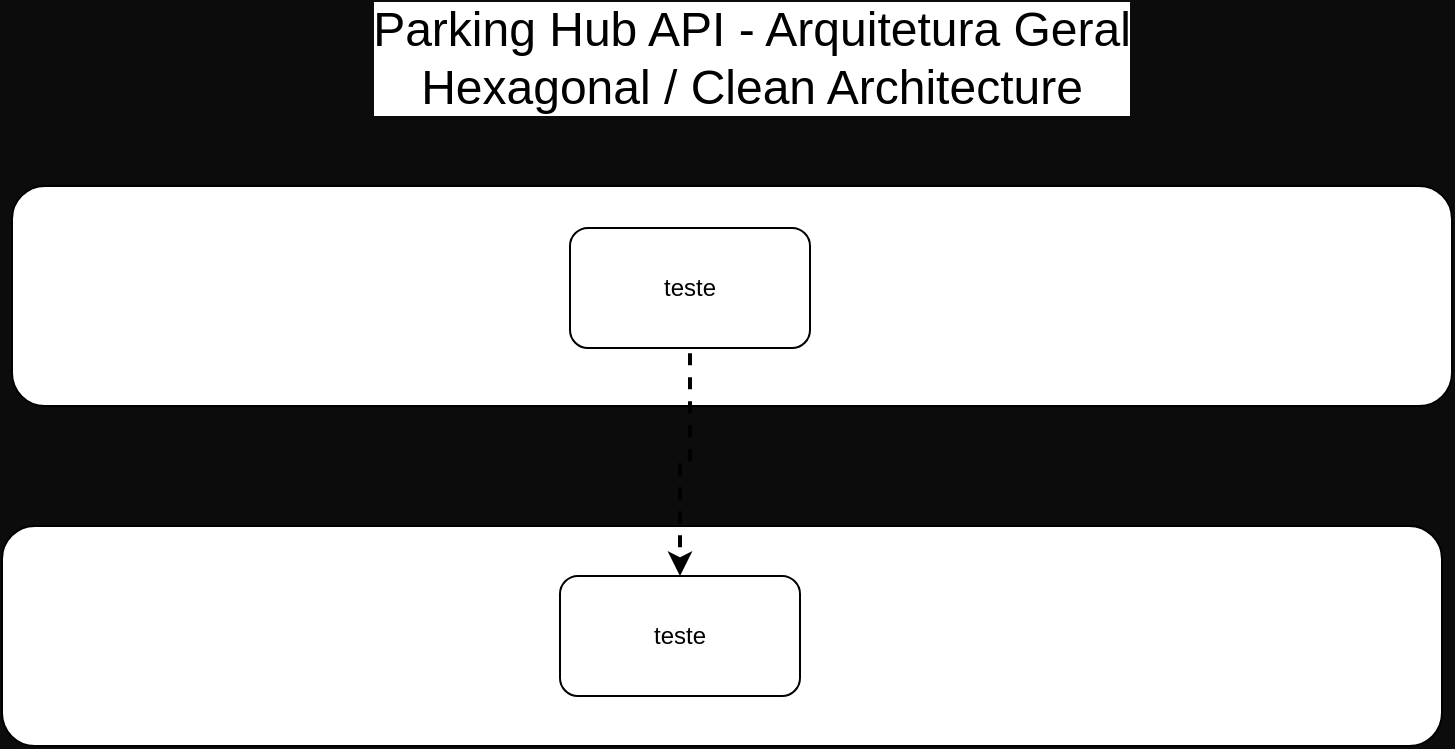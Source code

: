 <mxfile version="28.0.7">
  <diagram name="Página-1" id="waUbrjTIYsetLemBl0IZ">
    <mxGraphModel dx="1033" dy="888" grid="0" gridSize="10" guides="1" tooltips="1" connect="1" arrows="1" fold="1" page="1" pageScale="1" pageWidth="827" pageHeight="1169" background="light-dark(#0d0c0c, #121212)" math="0" shadow="0">
      <root>
        <mxCell id="0" />
        <mxCell id="1" parent="0" />
        <mxCell id="kGvfVSLyYarrMI20Bhmv-4" value="&lt;font style=&quot;font-size: 24px;&quot;&gt;Parking Hub API - Arquitetura Geral&lt;br&gt;Hexagonal / Clean Architecture&lt;/font&gt;" style="text;html=1;align=center;verticalAlign=middle;whiteSpace=wrap;rounded=0;labelBackgroundColor=default;" vertex="1" parent="1">
          <mxGeometry x="254" y="70" width="440" height="30" as="geometry" />
        </mxCell>
        <mxCell id="kGvfVSLyYarrMI20Bhmv-10" value="" style="rounded=1;whiteSpace=wrap;html=1;labelBackgroundColor=default;" vertex="1" parent="1">
          <mxGeometry x="104" y="149" width="720" height="110" as="geometry" />
        </mxCell>
        <mxCell id="kGvfVSLyYarrMI20Bhmv-12" value="" style="rounded=1;whiteSpace=wrap;html=1;labelBackgroundColor=default;" vertex="1" parent="1">
          <mxGeometry x="99" y="319" width="720" height="110" as="geometry" />
        </mxCell>
        <mxCell id="kGvfVSLyYarrMI20Bhmv-22" style="edgeStyle=orthogonalEdgeStyle;rounded=0;orthogonalLoop=1;jettySize=auto;html=1;dashed=1;strokeWidth=2;strokeColor=light-dark(#000000,#FF8000);flowAnimation=1;" edge="1" parent="1" source="kGvfVSLyYarrMI20Bhmv-18" target="kGvfVSLyYarrMI20Bhmv-21">
          <mxGeometry relative="1" as="geometry" />
        </mxCell>
        <mxCell id="kGvfVSLyYarrMI20Bhmv-18" value="teste" style="rounded=1;whiteSpace=wrap;html=1;strokeColor=light-dark(#000000,#3333FF);" vertex="1" parent="1">
          <mxGeometry x="383" y="170" width="120" height="60" as="geometry" />
        </mxCell>
        <mxCell id="kGvfVSLyYarrMI20Bhmv-21" value="teste" style="rounded=1;whiteSpace=wrap;html=1;" vertex="1" parent="1">
          <mxGeometry x="378" y="344" width="120" height="60" as="geometry" />
        </mxCell>
      </root>
    </mxGraphModel>
  </diagram>
</mxfile>
